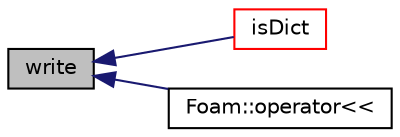 digraph "write"
{
  bgcolor="transparent";
  edge [fontname="Helvetica",fontsize="10",labelfontname="Helvetica",labelfontsize="10"];
  node [fontname="Helvetica",fontsize="10",shape=record];
  rankdir="LR";
  Node21834 [label="write",height=0.2,width=0.4,color="black", fillcolor="grey75", style="filled", fontcolor="black"];
  Node21834 -> Node21835 [dir="back",color="midnightblue",fontsize="10",style="solid",fontname="Helvetica"];
  Node21835 [label="isDict",height=0.2,width=0.4,color="red",URL="$a27137.html#a33b200039e283c4ad4ad9a4756ffafd1",tooltip="Return true if this entry is a dictionary. "];
  Node21834 -> Node26675 [dir="back",color="midnightblue",fontsize="10",style="solid",fontname="Helvetica"];
  Node26675 [label="Foam::operator\<\<",height=0.2,width=0.4,color="black",URL="$a21851.html#a31bb593fed4e03e9e315f8d31a810bb8"];
}
